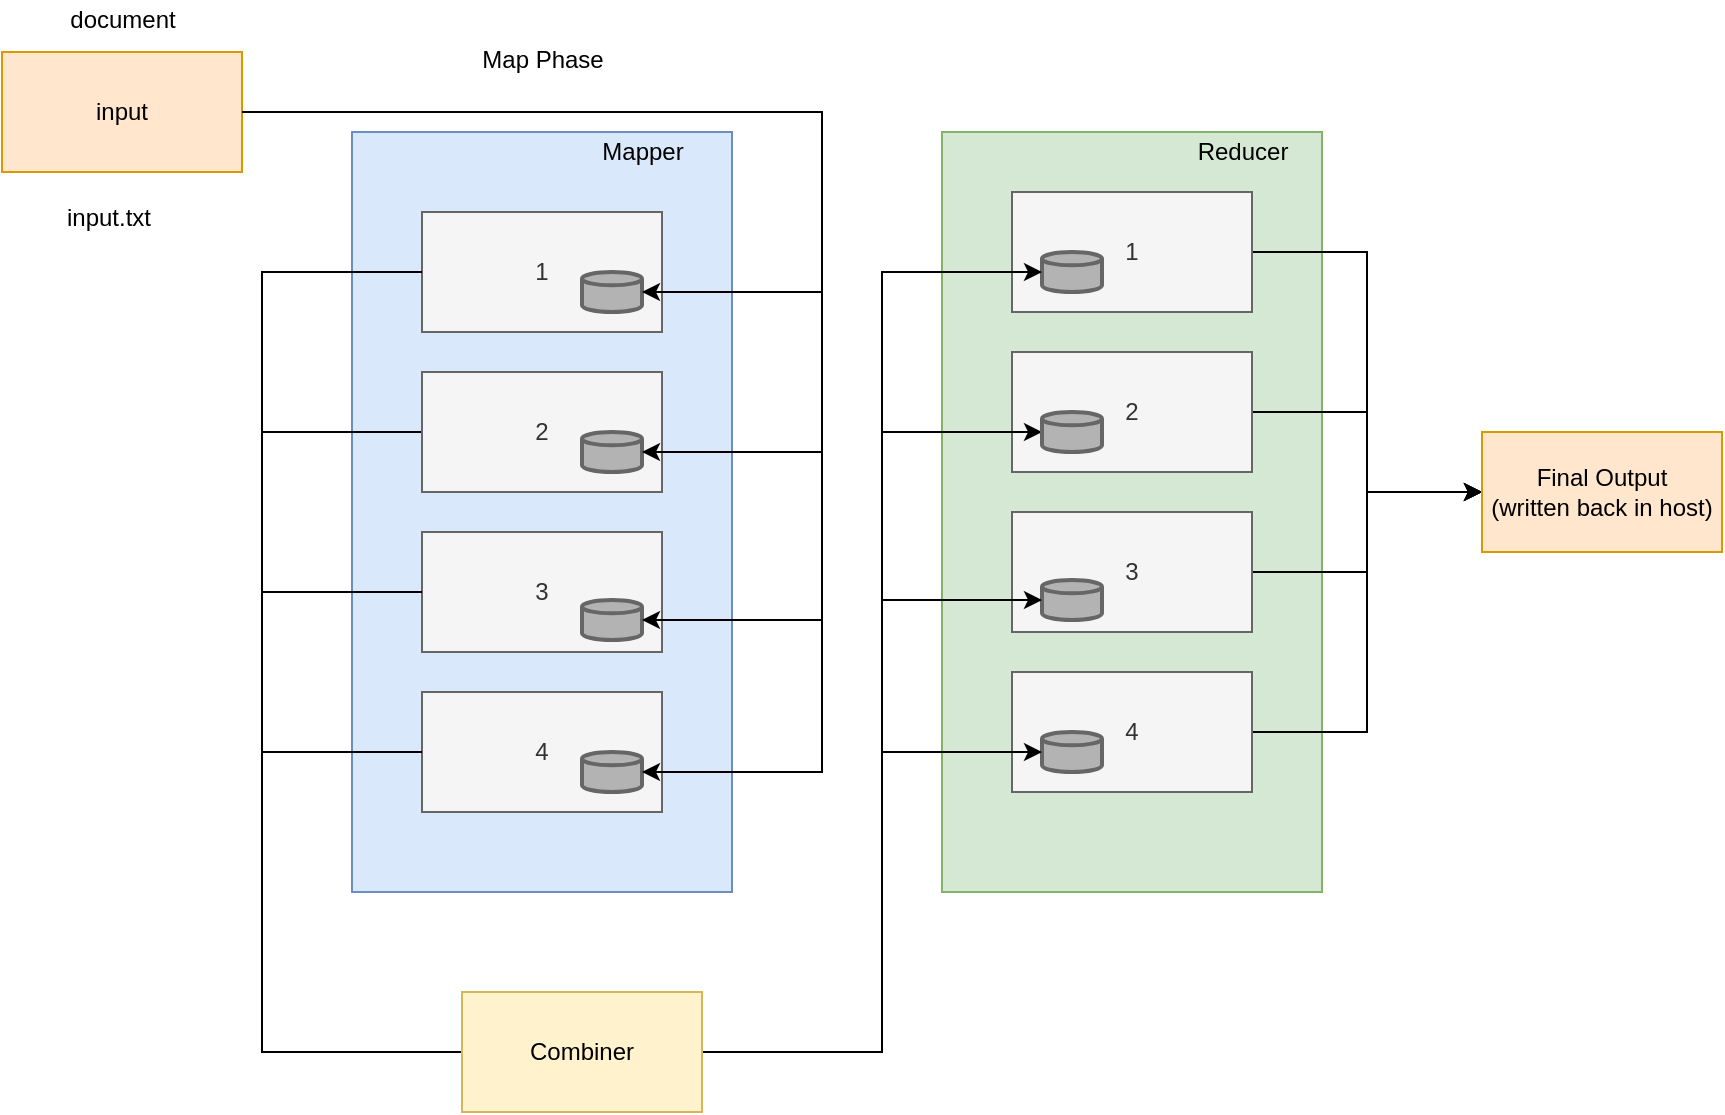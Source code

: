 <mxfile version="13.3.9" type="device" pages="2"><diagram id="H37DtZhY5WpIYYrZ-7BD" name="Page-1"><mxGraphModel dx="889" dy="697" grid="1" gridSize="10" guides="1" tooltips="1" connect="1" arrows="1" fold="1" page="1" pageScale="1" pageWidth="1169" pageHeight="827" math="0" shadow="0"><root><mxCell id="0"/><mxCell id="1" parent="0"/><mxCell id="FNGQsnCtA0MejsjlIBh8-17" value="" style="rounded=0;whiteSpace=wrap;html=1;fillColor=#d5e8d4;strokeColor=#82b366;" parent="1" vertex="1"><mxGeometry x="610" y="170" width="190" height="380" as="geometry"/></mxCell><mxCell id="YoBdth-LrNDqw-oc8QFP-9" style="edgeStyle=orthogonalEdgeStyle;rounded=0;orthogonalLoop=1;jettySize=auto;html=1;entryX=0;entryY=0.5;entryDx=0;entryDy=0;" edge="1" parent="1" source="FNGQsnCtA0MejsjlIBh8-19" target="YoBdth-LrNDqw-oc8QFP-7"><mxGeometry relative="1" as="geometry"/></mxCell><mxCell id="FNGQsnCtA0MejsjlIBh8-19" value="2" style="rounded=0;whiteSpace=wrap;html=1;fillColor=#f5f5f5;strokeColor=#666666;fontColor=#333333;" parent="1" vertex="1"><mxGeometry x="645" y="280" width="120" height="60" as="geometry"/></mxCell><mxCell id="FNGQsnCtA0MejsjlIBh8-15" value="" style="rounded=0;whiteSpace=wrap;html=1;fillColor=#dae8fc;strokeColor=#6c8ebf;" parent="1" vertex="1"><mxGeometry x="315" y="170" width="190" height="380" as="geometry"/></mxCell><mxCell id="FNGQsnCtA0MejsjlIBh8-1" value="input" style="rounded=0;whiteSpace=wrap;html=1;fillColor=#ffe6cc;strokeColor=#d79b00;" parent="1" vertex="1"><mxGeometry x="140" y="130" width="120" height="60" as="geometry"/></mxCell><mxCell id="FNGQsnCtA0MejsjlIBh8-2" value="1" style="rounded=0;whiteSpace=wrap;html=1;fillColor=#f5f5f5;strokeColor=#666666;fontColor=#333333;" parent="1" vertex="1"><mxGeometry x="350" y="210" width="120" height="60" as="geometry"/></mxCell><mxCell id="FNGQsnCtA0MejsjlIBh8-27" style="edgeStyle=orthogonalEdgeStyle;rounded=0;orthogonalLoop=1;jettySize=auto;html=1;entryX=0;entryY=0.5;entryDx=0;entryDy=0;entryPerimeter=0;" parent="1" source="FNGQsnCtA0MejsjlIBh8-3" target="FNGQsnCtA0MejsjlIBh8-23" edge="1"><mxGeometry relative="1" as="geometry"><Array as="points"><mxPoint x="270" y="320"/><mxPoint x="270" y="630"/><mxPoint x="580" y="630"/><mxPoint x="580" y="320"/></Array></mxGeometry></mxCell><mxCell id="FNGQsnCtA0MejsjlIBh8-3" value="2" style="rounded=0;whiteSpace=wrap;html=1;fillColor=#f5f5f5;strokeColor=#666666;fontColor=#333333;" parent="1" vertex="1"><mxGeometry x="350" y="290" width="120" height="60" as="geometry"/></mxCell><mxCell id="FNGQsnCtA0MejsjlIBh8-4" value="3" style="rounded=0;whiteSpace=wrap;html=1;fillColor=#f5f5f5;strokeColor=#666666;fontColor=#333333;" parent="1" vertex="1"><mxGeometry x="350" y="370" width="120" height="60" as="geometry"/></mxCell><mxCell id="FNGQsnCtA0MejsjlIBh8-5" value="4" style="rounded=0;whiteSpace=wrap;html=1;fillColor=#f5f5f5;strokeColor=#666666;fontColor=#333333;" parent="1" vertex="1"><mxGeometry x="350" y="450" width="120" height="60" as="geometry"/></mxCell><mxCell id="FNGQsnCtA0MejsjlIBh8-6" value="" style="strokeWidth=2;html=1;shape=mxgraph.flowchart.database;whiteSpace=wrap;strokeColor=#666666;fontColor=#333333;fillColor=#B3B3B3;" parent="1" vertex="1"><mxGeometry x="430" y="240" width="30" height="20" as="geometry"/></mxCell><mxCell id="FNGQsnCtA0MejsjlIBh8-8" value="" style="strokeWidth=2;html=1;shape=mxgraph.flowchart.database;whiteSpace=wrap;strokeColor=#666666;fontColor=#333333;fillColor=#B3B3B3;" parent="1" vertex="1"><mxGeometry x="430" y="320" width="30" height="20" as="geometry"/></mxCell><mxCell id="FNGQsnCtA0MejsjlIBh8-9" value="" style="strokeWidth=2;html=1;shape=mxgraph.flowchart.database;whiteSpace=wrap;strokeColor=#666666;fontColor=#333333;fillColor=#B3B3B3;" parent="1" vertex="1"><mxGeometry x="430" y="404" width="30" height="20" as="geometry"/></mxCell><mxCell id="FNGQsnCtA0MejsjlIBh8-10" value="" style="strokeWidth=2;html=1;shape=mxgraph.flowchart.database;whiteSpace=wrap;strokeColor=#666666;fontColor=#333333;fillColor=#B3B3B3;" parent="1" vertex="1"><mxGeometry x="430" y="480" width="30" height="20" as="geometry"/></mxCell><mxCell id="FNGQsnCtA0MejsjlIBh8-14" value="document" style="text;html=1;align=center;verticalAlign=middle;resizable=0;points=[];autosize=1;" parent="1" vertex="1"><mxGeometry x="165" y="104" width="70" height="20" as="geometry"/></mxCell><mxCell id="FNGQsnCtA0MejsjlIBh8-7" style="edgeStyle=orthogonalEdgeStyle;rounded=0;orthogonalLoop=1;jettySize=auto;html=1;entryX=1;entryY=0.5;entryDx=0;entryDy=0;entryPerimeter=0;" parent="1" source="FNGQsnCtA0MejsjlIBh8-1" target="FNGQsnCtA0MejsjlIBh8-6" edge="1"><mxGeometry relative="1" as="geometry"><Array as="points"><mxPoint x="550" y="160"/><mxPoint x="550" y="250"/></Array></mxGeometry></mxCell><mxCell id="FNGQsnCtA0MejsjlIBh8-11" style="edgeStyle=orthogonalEdgeStyle;rounded=0;orthogonalLoop=1;jettySize=auto;html=1;entryX=1;entryY=0.5;entryDx=0;entryDy=0;entryPerimeter=0;" parent="1" source="FNGQsnCtA0MejsjlIBh8-1" target="FNGQsnCtA0MejsjlIBh8-8" edge="1"><mxGeometry relative="1" as="geometry"><Array as="points"><mxPoint x="550" y="160"/><mxPoint x="550" y="330"/></Array></mxGeometry></mxCell><mxCell id="FNGQsnCtA0MejsjlIBh8-12" style="edgeStyle=orthogonalEdgeStyle;rounded=0;orthogonalLoop=1;jettySize=auto;html=1;entryX=1;entryY=0.5;entryDx=0;entryDy=0;entryPerimeter=0;" parent="1" source="FNGQsnCtA0MejsjlIBh8-1" target="FNGQsnCtA0MejsjlIBh8-9" edge="1"><mxGeometry relative="1" as="geometry"><Array as="points"><mxPoint x="550" y="160"/><mxPoint x="550" y="414"/></Array></mxGeometry></mxCell><mxCell id="FNGQsnCtA0MejsjlIBh8-13" style="edgeStyle=orthogonalEdgeStyle;rounded=0;orthogonalLoop=1;jettySize=auto;html=1;entryX=1;entryY=0.5;entryDx=0;entryDy=0;entryPerimeter=0;" parent="1" source="FNGQsnCtA0MejsjlIBh8-1" target="FNGQsnCtA0MejsjlIBh8-10" edge="1"><mxGeometry relative="1" as="geometry"><Array as="points"><mxPoint x="550" y="160"/><mxPoint x="550" y="490"/></Array></mxGeometry></mxCell><mxCell id="YoBdth-LrNDqw-oc8QFP-8" style="edgeStyle=orthogonalEdgeStyle;rounded=0;orthogonalLoop=1;jettySize=auto;html=1;entryX=0;entryY=0.5;entryDx=0;entryDy=0;" edge="1" parent="1" source="FNGQsnCtA0MejsjlIBh8-18" target="YoBdth-LrNDqw-oc8QFP-7"><mxGeometry relative="1" as="geometry"/></mxCell><mxCell id="FNGQsnCtA0MejsjlIBh8-18" value="1" style="rounded=0;whiteSpace=wrap;html=1;fillColor=#f5f5f5;strokeColor=#666666;fontColor=#333333;" parent="1" vertex="1"><mxGeometry x="645" y="200" width="120" height="60" as="geometry"/></mxCell><mxCell id="YoBdth-LrNDqw-oc8QFP-10" style="edgeStyle=orthogonalEdgeStyle;rounded=0;orthogonalLoop=1;jettySize=auto;html=1;entryX=0;entryY=0.5;entryDx=0;entryDy=0;" edge="1" parent="1" source="FNGQsnCtA0MejsjlIBh8-20" target="YoBdth-LrNDqw-oc8QFP-7"><mxGeometry relative="1" as="geometry"/></mxCell><mxCell id="FNGQsnCtA0MejsjlIBh8-20" value="3" style="rounded=0;whiteSpace=wrap;html=1;fillColor=#f5f5f5;strokeColor=#666666;fontColor=#333333;" parent="1" vertex="1"><mxGeometry x="645" y="360" width="120" height="60" as="geometry"/></mxCell><mxCell id="YoBdth-LrNDqw-oc8QFP-11" style="edgeStyle=orthogonalEdgeStyle;rounded=0;orthogonalLoop=1;jettySize=auto;html=1;entryX=0;entryY=0.5;entryDx=0;entryDy=0;" edge="1" parent="1" source="FNGQsnCtA0MejsjlIBh8-21" target="YoBdth-LrNDqw-oc8QFP-7"><mxGeometry relative="1" as="geometry"/></mxCell><mxCell id="FNGQsnCtA0MejsjlIBh8-21" value="4" style="rounded=0;whiteSpace=wrap;html=1;fillColor=#f5f5f5;strokeColor=#666666;fontColor=#333333;" parent="1" vertex="1"><mxGeometry x="645" y="440" width="120" height="60" as="geometry"/></mxCell><mxCell id="FNGQsnCtA0MejsjlIBh8-22" value="" style="strokeWidth=2;html=1;shape=mxgraph.flowchart.database;whiteSpace=wrap;strokeColor=#666666;fontColor=#333333;fillColor=#B3B3B3;" parent="1" vertex="1"><mxGeometry x="660" y="230" width="30" height="20" as="geometry"/></mxCell><mxCell id="FNGQsnCtA0MejsjlIBh8-23" value="" style="strokeWidth=2;html=1;shape=mxgraph.flowchart.database;whiteSpace=wrap;strokeColor=#666666;fontColor=#333333;fillColor=#B3B3B3;" parent="1" vertex="1"><mxGeometry x="660" y="310" width="30" height="20" as="geometry"/></mxCell><mxCell id="FNGQsnCtA0MejsjlIBh8-24" value="" style="strokeWidth=2;html=1;shape=mxgraph.flowchart.database;whiteSpace=wrap;strokeColor=#666666;fontColor=#333333;fillColor=#B3B3B3;" parent="1" vertex="1"><mxGeometry x="660" y="394" width="30" height="20" as="geometry"/></mxCell><mxCell id="FNGQsnCtA0MejsjlIBh8-25" value="" style="strokeWidth=2;html=1;shape=mxgraph.flowchart.database;whiteSpace=wrap;strokeColor=#666666;fontColor=#333333;fillColor=#B3B3B3;" parent="1" vertex="1"><mxGeometry x="660" y="470" width="30" height="20" as="geometry"/></mxCell><mxCell id="FNGQsnCtA0MejsjlIBh8-26" style="edgeStyle=orthogonalEdgeStyle;rounded=0;orthogonalLoop=1;jettySize=auto;html=1;entryX=0;entryY=0.5;entryDx=0;entryDy=0;entryPerimeter=0;" parent="1" source="FNGQsnCtA0MejsjlIBh8-2" target="FNGQsnCtA0MejsjlIBh8-22" edge="1"><mxGeometry relative="1" as="geometry"><Array as="points"><mxPoint x="270" y="240"/><mxPoint x="270" y="630"/><mxPoint x="580" y="630"/><mxPoint x="580" y="240"/></Array></mxGeometry></mxCell><mxCell id="FNGQsnCtA0MejsjlIBh8-29" style="edgeStyle=orthogonalEdgeStyle;rounded=0;orthogonalLoop=1;jettySize=auto;html=1;entryX=0;entryY=0.5;entryDx=0;entryDy=0;entryPerimeter=0;" parent="1" source="FNGQsnCtA0MejsjlIBh8-5" target="FNGQsnCtA0MejsjlIBh8-25" edge="1"><mxGeometry relative="1" as="geometry"><Array as="points"><mxPoint x="270" y="480"/><mxPoint x="270" y="630"/><mxPoint x="580" y="630"/><mxPoint x="580" y="480"/></Array></mxGeometry></mxCell><mxCell id="FNGQsnCtA0MejsjlIBh8-28" style="edgeStyle=orthogonalEdgeStyle;rounded=0;orthogonalLoop=1;jettySize=auto;html=1;entryX=0;entryY=0.5;entryDx=0;entryDy=0;entryPerimeter=0;" parent="1" source="FNGQsnCtA0MejsjlIBh8-4" target="FNGQsnCtA0MejsjlIBh8-24" edge="1"><mxGeometry relative="1" as="geometry"><Array as="points"><mxPoint x="270" y="400"/><mxPoint x="270" y="630"/><mxPoint x="580" y="630"/><mxPoint x="580" y="404"/></Array></mxGeometry></mxCell><mxCell id="YoBdth-LrNDqw-oc8QFP-1" value="Map Phase" style="text;html=1;align=center;verticalAlign=middle;resizable=0;points=[];autosize=1;" vertex="1" parent="1"><mxGeometry x="370" y="124" width="80" height="20" as="geometry"/></mxCell><mxCell id="YoBdth-LrNDqw-oc8QFP-2" value="Combiner" style="rounded=0;whiteSpace=wrap;html=1;fillColor=#fff2cc;strokeColor=#d6b656;" vertex="1" parent="1"><mxGeometry x="370" y="600" width="120" height="60" as="geometry"/></mxCell><mxCell id="YoBdth-LrNDqw-oc8QFP-3" value="Mapper" style="text;html=1;align=center;verticalAlign=middle;resizable=0;points=[];autosize=1;" vertex="1" parent="1"><mxGeometry x="430" y="170" width="60" height="20" as="geometry"/></mxCell><mxCell id="YoBdth-LrNDqw-oc8QFP-4" value="Reducer" style="text;html=1;align=center;verticalAlign=middle;resizable=0;points=[];autosize=1;" vertex="1" parent="1"><mxGeometry x="730" y="170" width="60" height="20" as="geometry"/></mxCell><mxCell id="YoBdth-LrNDqw-oc8QFP-7" value="Final Output&lt;br&gt;(written back in host)" style="rounded=0;whiteSpace=wrap;html=1;fillColor=#ffe6cc;strokeColor=#d79b00;" vertex="1" parent="1"><mxGeometry x="880" y="320" width="120" height="60" as="geometry"/></mxCell><mxCell id="YoBdth-LrNDqw-oc8QFP-14" value="input.txt" style="text;html=1;align=center;verticalAlign=middle;resizable=0;points=[];autosize=1;" vertex="1" parent="1"><mxGeometry x="163" y="203" width="60" height="20" as="geometry"/></mxCell><mxCell id="YoBdth-LrNDqw-oc8QFP-15" value="&lt;span style=&quot;color: rgba(0 , 0 , 0 , 0) ; font-family: monospace ; font-size: 0px&quot;&gt;spl&lt;/span&gt;" style="text;html=1;align=center;verticalAlign=middle;resizable=0;points=[];autosize=1;" vertex="1" parent="1"><mxGeometry x="541" y="136" width="20" height="20" as="geometry"/></mxCell></root></mxGraphModel></diagram><diagram id="wmftAL3IlvvqpDxoHo55" name="Page-2"><mxGraphModel dx="889" dy="697" grid="1" gridSize="10" guides="1" tooltips="1" connect="1" arrows="1" fold="1" page="0" pageScale="1" pageWidth="1169" pageHeight="827" math="0" shadow="0"><root><mxCell id="UJ6IAJtb23zOclPaF-9i-0"/><mxCell id="UJ6IAJtb23zOclPaF-9i-1" parent="UJ6IAJtb23zOclPaF-9i-0"/><mxCell id="UJ6IAJtb23zOclPaF-9i-6" style="edgeStyle=orthogonalEdgeStyle;rounded=0;orthogonalLoop=1;jettySize=auto;html=1;entryX=0;entryY=0.5;entryDx=0;entryDy=0;" parent="UJ6IAJtb23zOclPaF-9i-1" source="UJ6IAJtb23zOclPaF-9i-3" target="UJ6IAJtb23zOclPaF-9i-5" edge="1"><mxGeometry relative="1" as="geometry"><Array as="points"><mxPoint x="240" y="180"/><mxPoint x="240" y="180"/></Array></mxGeometry></mxCell><mxCell id="UJ6IAJtb23zOclPaF-9i-8" style="edgeStyle=orthogonalEdgeStyle;rounded=0;orthogonalLoop=1;jettySize=auto;html=1;entryX=0;entryY=0.5;entryDx=0;entryDy=0;" parent="UJ6IAJtb23zOclPaF-9i-1" source="UJ6IAJtb23zOclPaF-9i-3" target="UJ6IAJtb23zOclPaF-9i-7" edge="1"><mxGeometry relative="1" as="geometry"><Array as="points"><mxPoint x="150" y="290"/></Array></mxGeometry></mxCell><mxCell id="UJ6IAJtb23zOclPaF-9i-3" value="Customer" style="html=1;dashed=0;whitespace=wrap;fillColor=#d5e8d4;strokeColor=#82b366;" parent="UJ6IAJtb23zOclPaF-9i-1" vertex="1"><mxGeometry x="100" y="155" width="100" height="50" as="geometry"/></mxCell><mxCell id="UJ6IAJtb23zOclPaF-9i-5" value="View Products" style="shape=process;whiteSpace=wrap;html=1;backgroundOutline=1;rounded=1;fillColor=#ffe6cc;strokeColor=#d79b00;" parent="UJ6IAJtb23zOclPaF-9i-1" vertex="1"><mxGeometry x="310" y="150" width="120" height="60" as="geometry"/></mxCell><mxCell id="UJ6IAJtb23zOclPaF-9i-10" style="edgeStyle=orthogonalEdgeStyle;rounded=0;orthogonalLoop=1;jettySize=auto;html=1;entryX=0;entryY=0.5;entryDx=0;entryDy=0;" parent="UJ6IAJtb23zOclPaF-9i-1" source="UJ6IAJtb23zOclPaF-9i-7" target="UJ6IAJtb23zOclPaF-9i-9" edge="1"><mxGeometry relative="1" as="geometry"/></mxCell><mxCell id="UJ6IAJtb23zOclPaF-9i-7" value="Send Inquiries" style="shape=process;whiteSpace=wrap;html=1;backgroundOutline=1;rounded=1;fillColor=#fff2cc;strokeColor=#d6b656;" parent="UJ6IAJtb23zOclPaF-9i-1" vertex="1"><mxGeometry x="310" y="260" width="120" height="60" as="geometry"/></mxCell><mxCell id="UJ6IAJtb23zOclPaF-9i-9" value="D&amp;nbsp; &amp;nbsp; &amp;nbsp; &amp;nbsp; Inquiries Table" style="html=1;dashed=0;whitespace=wrap;shape=mxgraph.dfd.dataStoreID;align=left;spacingLeft=3;points=[[0,0],[0.5,0],[1,0],[0,0.5],[1,0.5],[0,1],[0.5,1],[1,1]];rounded=1;fillColor=#f5f5f5;strokeColor=#666666;fontColor=#333333;" parent="UJ6IAJtb23zOclPaF-9i-1" vertex="1"><mxGeometry x="591" y="267.5" width="130" height="45" as="geometry"/></mxCell><mxCell id="UJ6IAJtb23zOclPaF-9i-29" style="edgeStyle=orthogonalEdgeStyle;rounded=0;orthogonalLoop=1;jettySize=auto;html=1;entryX=0;entryY=0.5;entryDx=0;entryDy=0;" parent="UJ6IAJtb23zOclPaF-9i-1" source="UJ6IAJtb23zOclPaF-9i-11" target="UJ6IAJtb23zOclPaF-9i-12" edge="1"><mxGeometry relative="1" as="geometry"/></mxCell><mxCell id="UJ6IAJtb23zOclPaF-9i-43" style="edgeStyle=orthogonalEdgeStyle;rounded=0;orthogonalLoop=1;jettySize=auto;html=1;entryX=0;entryY=0.5;entryDx=0;entryDy=0;" parent="UJ6IAJtb23zOclPaF-9i-1" source="UJ6IAJtb23zOclPaF-9i-11" target="UJ6IAJtb23zOclPaF-9i-42" edge="1"><mxGeometry relative="1" as="geometry"/></mxCell><mxCell id="UJ6IAJtb23zOclPaF-9i-11" value="Employee" style="html=1;dashed=0;whitespace=wrap;fillColor=#dae8fc;strokeColor=#6c8ebf;" parent="UJ6IAJtb23zOclPaF-9i-1" vertex="1"><mxGeometry x="100" y="465" width="100" height="50" as="geometry"/></mxCell><mxCell id="UJ6IAJtb23zOclPaF-9i-25" style="edgeStyle=orthogonalEdgeStyle;rounded=0;orthogonalLoop=1;jettySize=auto;html=1;entryX=0;entryY=0.5;entryDx=0;entryDy=0;" parent="UJ6IAJtb23zOclPaF-9i-1" source="UJ6IAJtb23zOclPaF-9i-12" target="UJ6IAJtb23zOclPaF-9i-13" edge="1"><mxGeometry relative="1" as="geometry"/></mxCell><mxCell id="UJ6IAJtb23zOclPaF-9i-26" style="edgeStyle=orthogonalEdgeStyle;rounded=0;orthogonalLoop=1;jettySize=auto;html=1;entryX=0;entryY=0.5;entryDx=0;entryDy=0;" parent="UJ6IAJtb23zOclPaF-9i-1" source="UJ6IAJtb23zOclPaF-9i-12" target="UJ6IAJtb23zOclPaF-9i-20" edge="1"><mxGeometry relative="1" as="geometry"/></mxCell><mxCell id="UJ6IAJtb23zOclPaF-9i-27" style="edgeStyle=orthogonalEdgeStyle;rounded=0;orthogonalLoop=1;jettySize=auto;html=1;entryX=0;entryY=0.5;entryDx=0;entryDy=0;" parent="UJ6IAJtb23zOclPaF-9i-1" source="UJ6IAJtb23zOclPaF-9i-12" target="UJ6IAJtb23zOclPaF-9i-16" edge="1"><mxGeometry relative="1" as="geometry"/></mxCell><mxCell id="UJ6IAJtb23zOclPaF-9i-28" style="edgeStyle=orthogonalEdgeStyle;rounded=0;orthogonalLoop=1;jettySize=auto;html=1;entryX=0;entryY=0.5;entryDx=0;entryDy=0;" parent="UJ6IAJtb23zOclPaF-9i-1" source="UJ6IAJtb23zOclPaF-9i-12" target="UJ6IAJtb23zOclPaF-9i-18" edge="1"><mxGeometry relative="1" as="geometry"/></mxCell><mxCell id="UJ6IAJtb23zOclPaF-9i-35" style="edgeStyle=orthogonalEdgeStyle;rounded=0;orthogonalLoop=1;jettySize=auto;html=1;entryX=0;entryY=0.5;entryDx=0;entryDy=0;" parent="UJ6IAJtb23zOclPaF-9i-1" source="UJ6IAJtb23zOclPaF-9i-12" target="UJ6IAJtb23zOclPaF-9i-32" edge="1"><mxGeometry relative="1" as="geometry"/></mxCell><mxCell id="UJ6IAJtb23zOclPaF-9i-38" style="edgeStyle=orthogonalEdgeStyle;rounded=0;orthogonalLoop=1;jettySize=auto;html=1;entryX=0.5;entryY=0;entryDx=0;entryDy=0;" parent="UJ6IAJtb23zOclPaF-9i-1" source="UJ6IAJtb23zOclPaF-9i-12" target="UJ6IAJtb23zOclPaF-9i-37" edge="1"><mxGeometry relative="1" as="geometry"><Array as="points"><mxPoint x="340" y="820"/></Array></mxGeometry></mxCell><mxCell id="UJ6IAJtb23zOclPaF-9i-40" style="edgeStyle=orthogonalEdgeStyle;rounded=0;orthogonalLoop=1;jettySize=auto;html=1;entryX=0.5;entryY=0;entryDx=0;entryDy=0;" parent="UJ6IAJtb23zOclPaF-9i-1" source="UJ6IAJtb23zOclPaF-9i-12" target="UJ6IAJtb23zOclPaF-9i-39" edge="1"><mxGeometry relative="1" as="geometry"><Array as="points"><mxPoint x="340" y="820"/><mxPoint x="530" y="820"/></Array></mxGeometry></mxCell><mxCell id="UJ6IAJtb23zOclPaF-9i-12" value="Product Management" style="shape=process;whiteSpace=wrap;html=1;backgroundOutline=1;rounded=1;fillColor=#ffe6cc;strokeColor=#d79b00;" parent="UJ6IAJtb23zOclPaF-9i-1" vertex="1"><mxGeometry x="310" y="510" width="120" height="60" as="geometry"/></mxCell><mxCell id="UJ6IAJtb23zOclPaF-9i-13" value="Create" style="html=1;whiteSpace=wrap;rounded=1;dropTarget=0;fillColor=#f5f5f5;strokeColor=#666666;fontColor=#333333;" parent="UJ6IAJtb23zOclPaF-9i-1" vertex="1"><mxGeometry x="390" y="590" width="80" height="30" as="geometry"/></mxCell><mxCell id="UJ6IAJtb23zOclPaF-9i-16" value="Update" style="html=1;whiteSpace=wrap;rounded=1;dropTarget=0;fillColor=#f5f5f5;strokeColor=#666666;fontColor=#333333;" parent="UJ6IAJtb23zOclPaF-9i-1" vertex="1"><mxGeometry x="390" y="640" width="80" height="30" as="geometry"/></mxCell><mxCell id="UJ6IAJtb23zOclPaF-9i-18" value="Read" style="html=1;whiteSpace=wrap;rounded=1;dropTarget=0;fillColor=#f5f5f5;strokeColor=#666666;fontColor=#333333;" parent="UJ6IAJtb23zOclPaF-9i-1" vertex="1"><mxGeometry x="390" y="690" width="80" height="30" as="geometry"/></mxCell><mxCell id="UJ6IAJtb23zOclPaF-9i-20" value="Delete" style="html=1;whiteSpace=wrap;rounded=1;dropTarget=0;fillColor=#f5f5f5;strokeColor=#666666;fontColor=#333333;" parent="UJ6IAJtb23zOclPaF-9i-1" vertex="1"><mxGeometry x="390" y="740" width="80" height="30" as="geometry"/></mxCell><mxCell id="UJ6IAJtb23zOclPaF-9i-32" value="D&amp;nbsp; &amp;nbsp; &amp;nbsp; &amp;nbsp; Product Table" style="html=1;dashed=0;whitespace=wrap;shape=mxgraph.dfd.dataStoreID;align=left;spacingLeft=3;points=[[0,0],[0.5,0],[1,0],[0,0.5],[1,0.5],[0,1],[0.5,1],[1,1]];rounded=1;fillColor=#f5f5f5;strokeColor=#666666;fontColor=#333333;" parent="UJ6IAJtb23zOclPaF-9i-1" vertex="1"><mxGeometry x="591" y="517.5" width="130" height="45" as="geometry"/></mxCell><mxCell id="UJ6IAJtb23zOclPaF-9i-37" value="Total Stock Calculation" style="shape=process;whiteSpace=wrap;html=1;backgroundOutline=1;rounded=1;fillColor=#e1d5e7;strokeColor=#9673a6;" parent="UJ6IAJtb23zOclPaF-9i-1" vertex="1"><mxGeometry x="280" y="860" width="120" height="60" as="geometry"/></mxCell><mxCell id="UJ6IAJtb23zOclPaF-9i-39" value="Check Stock Composition&amp;nbsp;&lt;br&gt;(Pie Chart)" style="shape=process;whiteSpace=wrap;html=1;backgroundOutline=1;rounded=1;fillColor=#e1d5e7;strokeColor=#9673a6;" parent="UJ6IAJtb23zOclPaF-9i-1" vertex="1"><mxGeometry x="470" y="860" width="120" height="60" as="geometry"/></mxCell><mxCell id="UJ6IAJtb23zOclPaF-9i-44" style="edgeStyle=orthogonalEdgeStyle;rounded=0;orthogonalLoop=1;jettySize=auto;html=1;entryX=0.5;entryY=1;entryDx=0;entryDy=0;" parent="UJ6IAJtb23zOclPaF-9i-1" source="UJ6IAJtb23zOclPaF-9i-42" target="UJ6IAJtb23zOclPaF-9i-9" edge="1"><mxGeometry relative="1" as="geometry"><Array as="points"><mxPoint x="656" y="410"/></Array></mxGeometry></mxCell><mxCell id="UJ6IAJtb23zOclPaF-9i-42" value="Check and Manage Inquiries" style="shape=process;whiteSpace=wrap;html=1;backgroundOutline=1;rounded=1;fillColor=#fff2cc;strokeColor=#d6b656;" parent="UJ6IAJtb23zOclPaF-9i-1" vertex="1"><mxGeometry x="310" y="390" width="120" height="60" as="geometry"/></mxCell></root></mxGraphModel></diagram></mxfile>